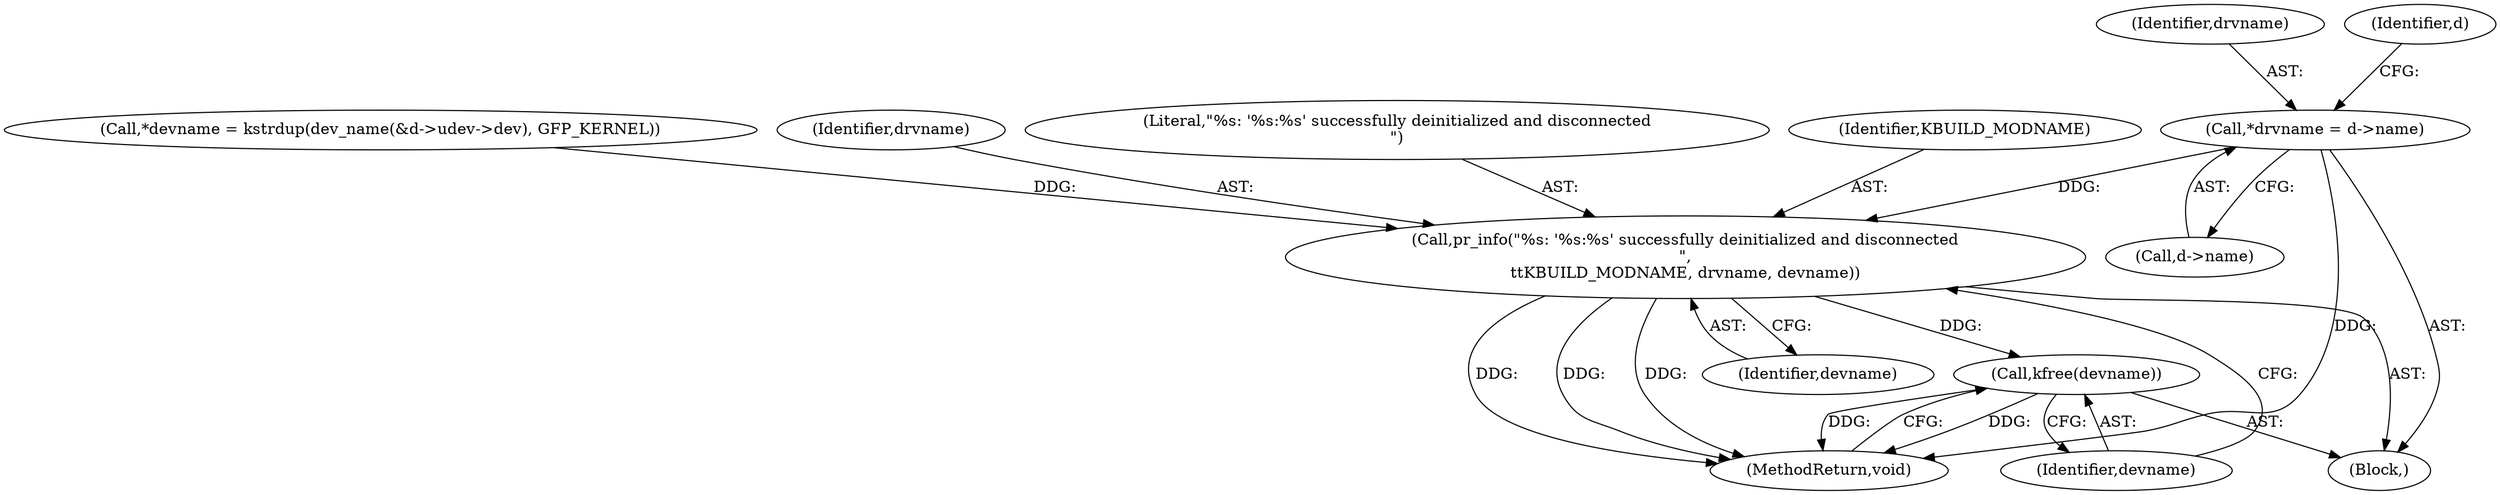 digraph "0_linux_005145378c9ad7575a01b6ce1ba118fb427f583a@pointer" {
"1000121" [label="(Call,*drvname = d->name)"];
"1000152" [label="(Call,pr_info(\"%s: '%s:%s' successfully deinitialized and disconnected\n\",\n\t\tKBUILD_MODNAME, drvname, devname))"];
"1000157" [label="(Call,kfree(devname))"];
"1000156" [label="(Identifier,devname)"];
"1000157" [label="(Call,kfree(devname))"];
"1000123" [label="(Call,d->name)"];
"1000122" [label="(Identifier,drvname)"];
"1000121" [label="(Call,*drvname = d->name)"];
"1000159" [label="(MethodReturn,void)"];
"1000109" [label="(Call,*devname = kstrdup(dev_name(&d->udev->dev), GFP_KERNEL))"];
"1000155" [label="(Identifier,drvname)"];
"1000102" [label="(Block,)"];
"1000153" [label="(Literal,\"%s: '%s:%s' successfully deinitialized and disconnected\n\")"];
"1000158" [label="(Identifier,devname)"];
"1000152" [label="(Call,pr_info(\"%s: '%s:%s' successfully deinitialized and disconnected\n\",\n\t\tKBUILD_MODNAME, drvname, devname))"];
"1000154" [label="(Identifier,KBUILD_MODNAME)"];
"1000130" [label="(Identifier,d)"];
"1000121" -> "1000102"  [label="AST: "];
"1000121" -> "1000123"  [label="CFG: "];
"1000122" -> "1000121"  [label="AST: "];
"1000123" -> "1000121"  [label="AST: "];
"1000130" -> "1000121"  [label="CFG: "];
"1000121" -> "1000159"  [label="DDG: "];
"1000121" -> "1000152"  [label="DDG: "];
"1000152" -> "1000102"  [label="AST: "];
"1000152" -> "1000156"  [label="CFG: "];
"1000153" -> "1000152"  [label="AST: "];
"1000154" -> "1000152"  [label="AST: "];
"1000155" -> "1000152"  [label="AST: "];
"1000156" -> "1000152"  [label="AST: "];
"1000158" -> "1000152"  [label="CFG: "];
"1000152" -> "1000159"  [label="DDG: "];
"1000152" -> "1000159"  [label="DDG: "];
"1000152" -> "1000159"  [label="DDG: "];
"1000109" -> "1000152"  [label="DDG: "];
"1000152" -> "1000157"  [label="DDG: "];
"1000157" -> "1000102"  [label="AST: "];
"1000157" -> "1000158"  [label="CFG: "];
"1000158" -> "1000157"  [label="AST: "];
"1000159" -> "1000157"  [label="CFG: "];
"1000157" -> "1000159"  [label="DDG: "];
"1000157" -> "1000159"  [label="DDG: "];
}
